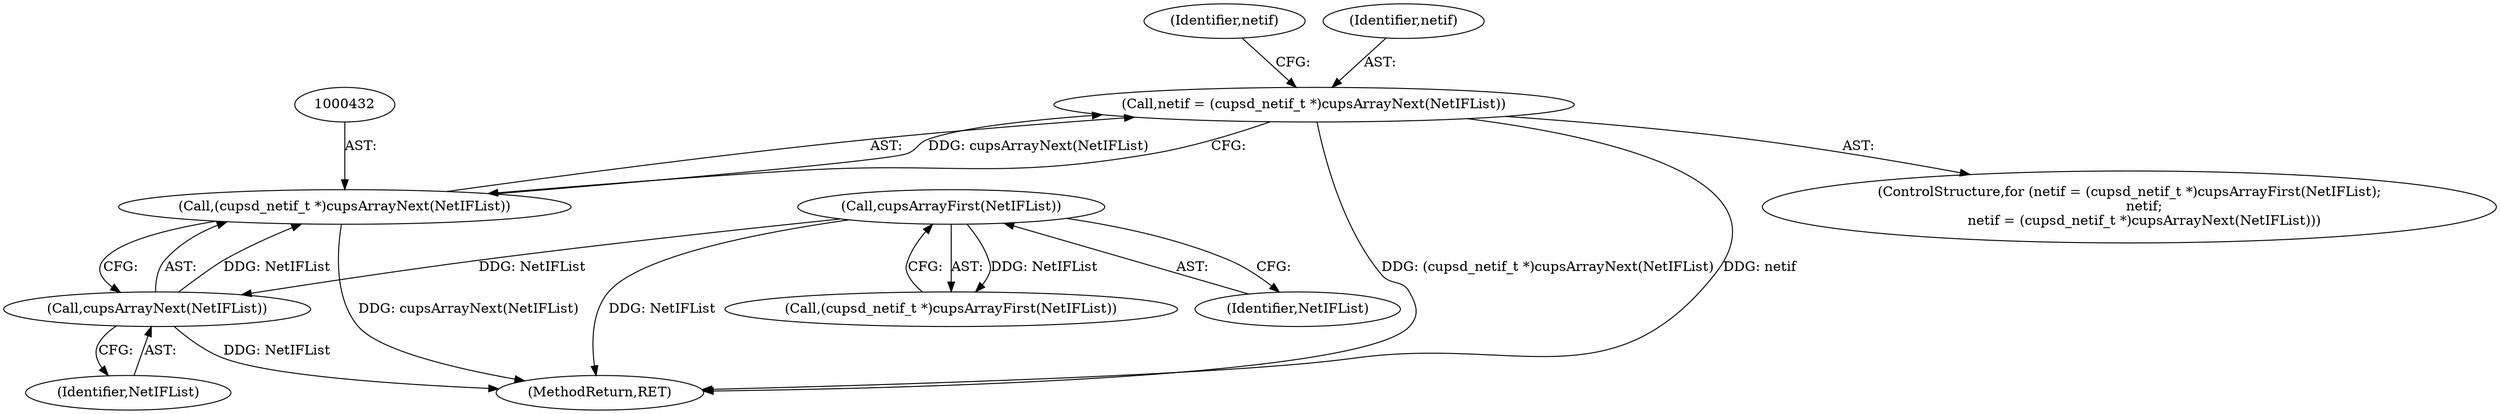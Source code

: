 digraph "0_cups_afa80cb2b457bf8d64f775bed307588610476c41@pointer" {
"1000429" [label="(Call,netif = (cupsd_netif_t *)cupsArrayNext(NetIFList))"];
"1000431" [label="(Call,(cupsd_netif_t *)cupsArrayNext(NetIFList))"];
"1000433" [label="(Call,cupsArrayNext(NetIFList))"];
"1000426" [label="(Call,cupsArrayFirst(NetIFList))"];
"1000434" [label="(Identifier,NetIFList)"];
"1000426" [label="(Call,cupsArrayFirst(NetIFList))"];
"1000431" [label="(Call,(cupsd_netif_t *)cupsArrayNext(NetIFList))"];
"1000424" [label="(Call,(cupsd_netif_t *)cupsArrayFirst(NetIFList))"];
"1000429" [label="(Call,netif = (cupsd_netif_t *)cupsArrayNext(NetIFList))"];
"1000433" [label="(Call,cupsArrayNext(NetIFList))"];
"1000428" [label="(Identifier,netif)"];
"1000430" [label="(Identifier,netif)"];
"1000476" [label="(MethodReturn,RET)"];
"1000427" [label="(Identifier,NetIFList)"];
"1000421" [label="(ControlStructure,for (netif = (cupsd_netif_t *)cupsArrayFirst(NetIFList);\n       netif;\n       netif = (cupsd_netif_t *)cupsArrayNext(NetIFList)))"];
"1000429" -> "1000421"  [label="AST: "];
"1000429" -> "1000431"  [label="CFG: "];
"1000430" -> "1000429"  [label="AST: "];
"1000431" -> "1000429"  [label="AST: "];
"1000428" -> "1000429"  [label="CFG: "];
"1000429" -> "1000476"  [label="DDG: (cupsd_netif_t *)cupsArrayNext(NetIFList)"];
"1000429" -> "1000476"  [label="DDG: netif"];
"1000431" -> "1000429"  [label="DDG: cupsArrayNext(NetIFList)"];
"1000431" -> "1000433"  [label="CFG: "];
"1000432" -> "1000431"  [label="AST: "];
"1000433" -> "1000431"  [label="AST: "];
"1000431" -> "1000476"  [label="DDG: cupsArrayNext(NetIFList)"];
"1000433" -> "1000431"  [label="DDG: NetIFList"];
"1000433" -> "1000434"  [label="CFG: "];
"1000434" -> "1000433"  [label="AST: "];
"1000433" -> "1000476"  [label="DDG: NetIFList"];
"1000426" -> "1000433"  [label="DDG: NetIFList"];
"1000426" -> "1000424"  [label="AST: "];
"1000426" -> "1000427"  [label="CFG: "];
"1000427" -> "1000426"  [label="AST: "];
"1000424" -> "1000426"  [label="CFG: "];
"1000426" -> "1000476"  [label="DDG: NetIFList"];
"1000426" -> "1000424"  [label="DDG: NetIFList"];
}
